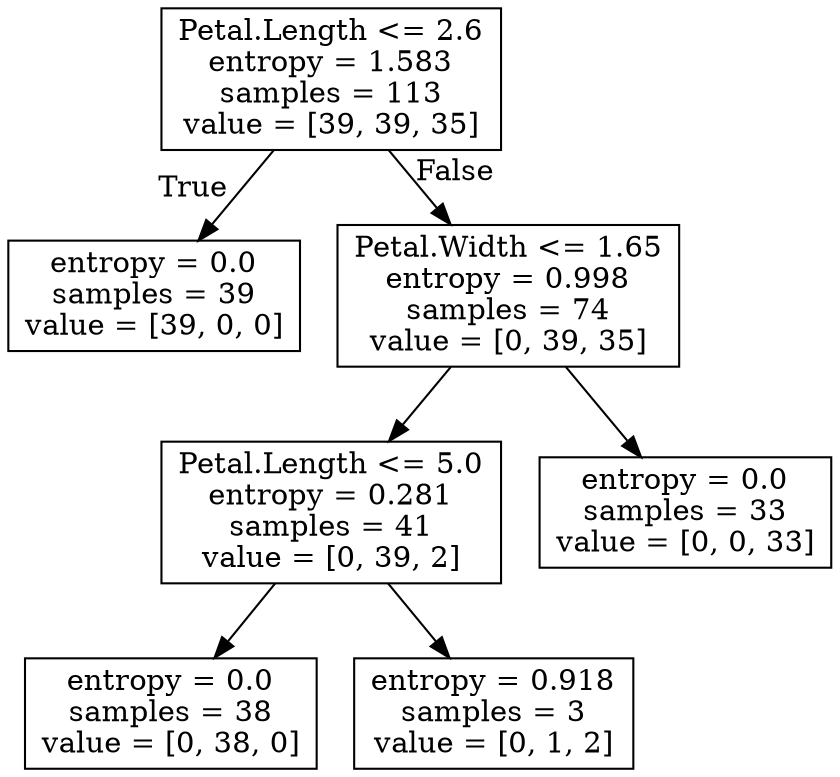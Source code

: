digraph Tree {
node [shape=box] ;
0 [label="Petal.Length <= 2.6\nentropy = 1.583\nsamples = 113\nvalue = [39, 39, 35]"] ;
1 [label="entropy = 0.0\nsamples = 39\nvalue = [39, 0, 0]"] ;
0 -> 1 [labeldistance=2.5, labelangle=45, headlabel="True"] ;
2 [label="Petal.Width <= 1.65\nentropy = 0.998\nsamples = 74\nvalue = [0, 39, 35]"] ;
0 -> 2 [labeldistance=2.5, labelangle=-45, headlabel="False"] ;
3 [label="Petal.Length <= 5.0\nentropy = 0.281\nsamples = 41\nvalue = [0, 39, 2]"] ;
2 -> 3 ;
4 [label="entropy = 0.0\nsamples = 38\nvalue = [0, 38, 0]"] ;
3 -> 4 ;
5 [label="entropy = 0.918\nsamples = 3\nvalue = [0, 1, 2]"] ;
3 -> 5 ;
6 [label="entropy = 0.0\nsamples = 33\nvalue = [0, 0, 33]"] ;
2 -> 6 ;
}